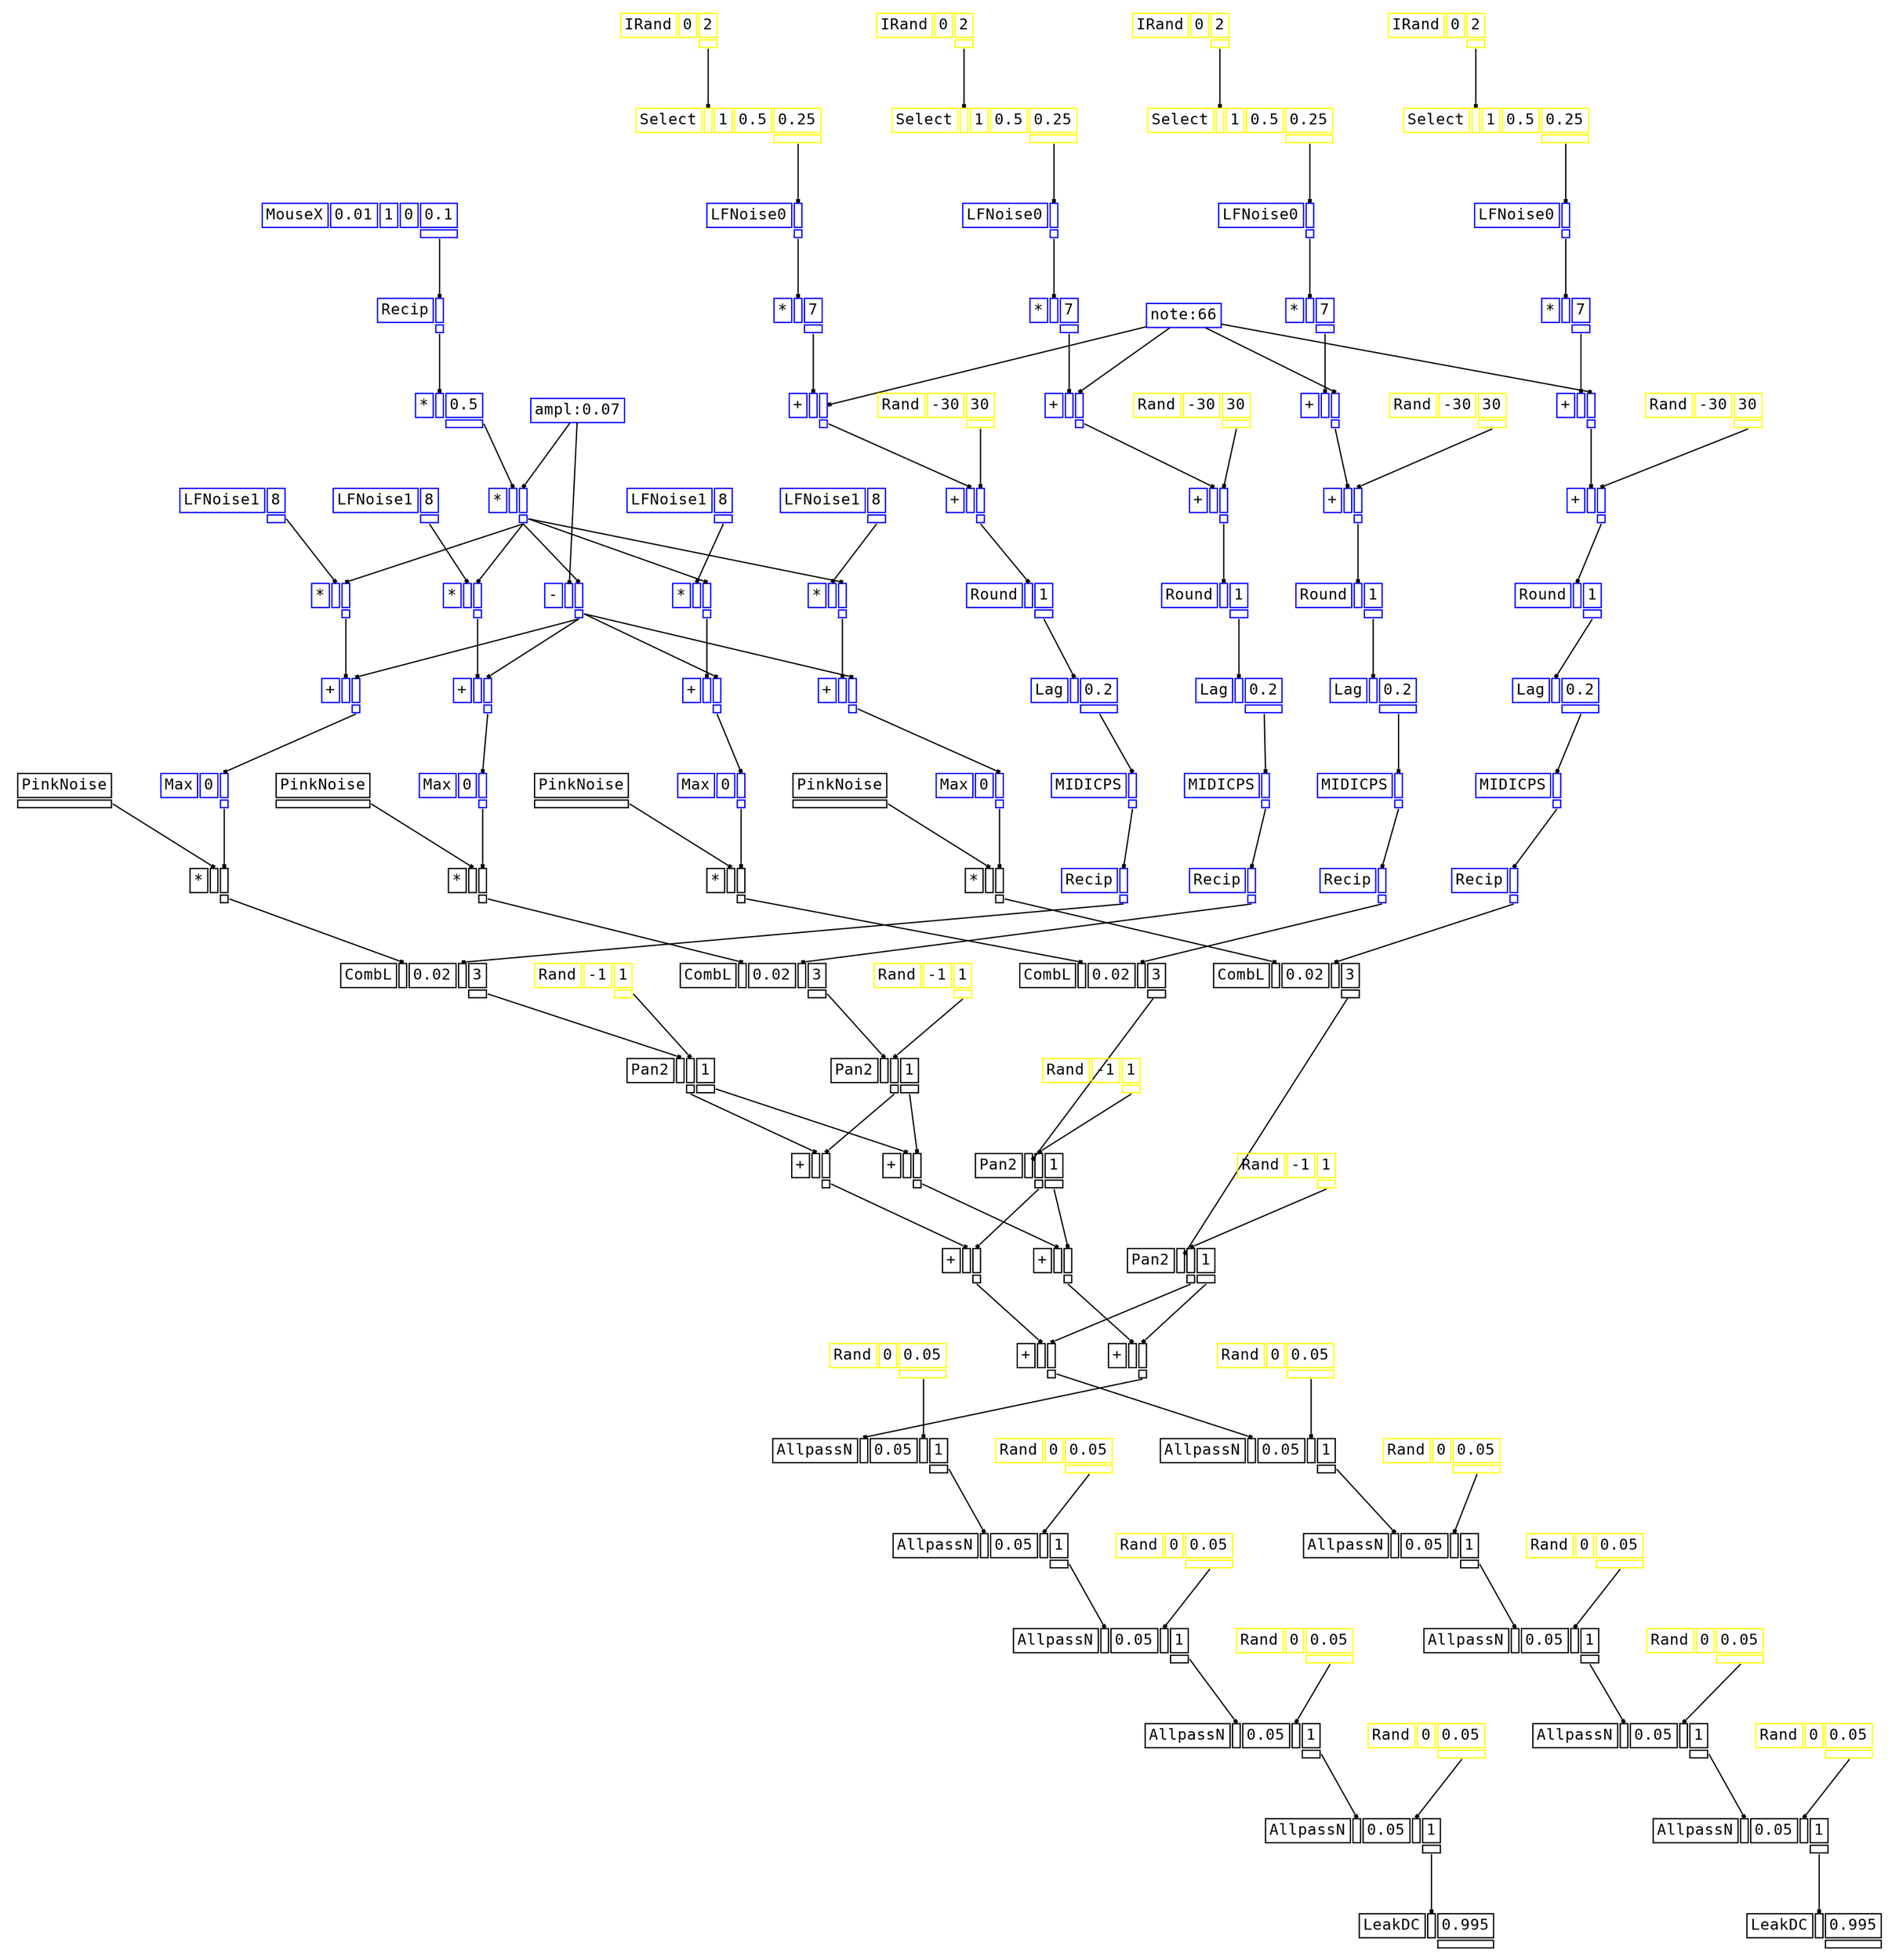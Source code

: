 digraph Anonymous {
graph [splines=false];
node [fontsize=12,fontname="Courier"];
edge [arrowhead=box,arrowsize=0.25];
k_26[shape="plaintext",color="blue",label=<<TABLE BORDER="0" CELLBORDER="1"><TR><TD PORT="o_0">note:66</TD></TR></TABLE>>];
k_11[shape="plaintext",color="blue",label=<<TABLE BORDER="0" CELLBORDER="1"><TR><TD PORT="o_0">ampl:0.07</TD></TR></TABLE>>];
u_0[shape="plaintext",color="black",label=<<TABLE BORDER="0" CELLBORDER="1"><TR><TD>PinkNoise</TD></TR><TR><TD PORT="o_0" ID="u_0:o_0"></TD></TR></TABLE>>];
u_3[shape="plaintext",color="blue",label=<<TABLE BORDER="0" CELLBORDER="1"><TR><TD>LFNoise1</TD><TD ID="u_3:K_0">8</TD></TR><TR><TD BORDER="0"></TD><TD PORT="o_0" ID="u_3:o_0"></TD></TR></TABLE>>];
u_7[shape="plaintext",color="blue",label=<<TABLE BORDER="0" CELLBORDER="1"><TR><TD>MouseX</TD><TD ID="u_7:K_0">0.01</TD><TD ID="u_7:K_1">1</TD><TD ID="u_7:K_2">0</TD><TD ID="u_7:K_3">0.1</TD></TR><TR><TD BORDER="0"></TD><TD BORDER="0"></TD><TD BORDER="0"></TD><TD BORDER="0"></TD><TD PORT="o_0" ID="u_7:o_0"></TD></TR></TABLE>>];
u_8[shape="plaintext",color="blue",label=<<TABLE BORDER="0" CELLBORDER="1"><TR><TD>Recip</TD><TD PORT="i_0" ID="u_8:i_0"></TD></TR><TR><TD BORDER="0"></TD><TD PORT="o_0" ID="u_8:o_0"></TD></TR></TABLE>>];
u_10[shape="plaintext",color="blue",label=<<TABLE BORDER="0" CELLBORDER="1"><TR><TD>*</TD><TD PORT="i_0" ID="u_10:i_0"></TD><TD ID="u_10:K_1">0.5</TD></TR><TR><TD BORDER="0"></TD><TD BORDER="0"></TD><TD PORT="o_0" ID="u_10:o_0"></TD></TR></TABLE>>];
u_12[shape="plaintext",color="blue",label=<<TABLE BORDER="0" CELLBORDER="1"><TR><TD>*</TD><TD PORT="i_0" ID="u_12:i_0"></TD><TD PORT="i_1" ID="u_12:i_1"></TD></TR><TR><TD BORDER="0"></TD><TD BORDER="0"></TD><TD PORT="o_0" ID="u_12:o_0"></TD></TR></TABLE>>];
u_13[shape="plaintext",color="blue",label=<<TABLE BORDER="0" CELLBORDER="1"><TR><TD>*</TD><TD PORT="i_0" ID="u_13:i_0"></TD><TD PORT="i_1" ID="u_13:i_1"></TD></TR><TR><TD BORDER="0"></TD><TD BORDER="0"></TD><TD PORT="o_0" ID="u_13:o_0"></TD></TR></TABLE>>];
u_14[shape="plaintext",color="blue",label=<<TABLE BORDER="0" CELLBORDER="1"><TR><TD>-</TD><TD PORT="i_0" ID="u_14:i_0"></TD><TD PORT="i_1" ID="u_14:i_1"></TD></TR><TR><TD BORDER="0"></TD><TD BORDER="0"></TD><TD PORT="o_0" ID="u_14:o_0"></TD></TR></TABLE>>];
u_15[shape="plaintext",color="blue",label=<<TABLE BORDER="0" CELLBORDER="1"><TR><TD>+</TD><TD PORT="i_0" ID="u_15:i_0"></TD><TD PORT="i_1" ID="u_15:i_1"></TD></TR><TR><TD BORDER="0"></TD><TD BORDER="0"></TD><TD PORT="o_0" ID="u_15:o_0"></TD></TR></TABLE>>];
u_16[shape="plaintext",color="blue",label=<<TABLE BORDER="0" CELLBORDER="1"><TR><TD>Max</TD><TD ID="u_16:K_0">0</TD><TD PORT="i_1" ID="u_16:i_1"></TD></TR><TR><TD BORDER="0"></TD><TD BORDER="0"></TD><TD PORT="o_0" ID="u_16:o_0"></TD></TR></TABLE>>];
u_17[shape="plaintext",color="black",label=<<TABLE BORDER="0" CELLBORDER="1"><TR><TD>*</TD><TD PORT="i_0" ID="u_17:i_0"></TD><TD PORT="i_1" ID="u_17:i_1"></TD></TR><TR><TD BORDER="0"></TD><TD BORDER="0"></TD><TD PORT="o_0" ID="u_17:o_0"></TD></TR></TABLE>>];
u_20[shape="plaintext",color="yellow",label=<<TABLE BORDER="0" CELLBORDER="1"><TR><TD>IRand</TD><TD ID="u_20:K_0">0</TD><TD ID="u_20:K_1">2</TD></TR><TR><TD BORDER="0"></TD><TD BORDER="0"></TD><TD PORT="o_0" ID="u_20:o_0"></TD></TR></TABLE>>];
u_22[shape="plaintext",color="yellow",label=<<TABLE BORDER="0" CELLBORDER="1"><TR><TD>Select</TD><TD PORT="i_0" ID="u_22:i_0"></TD><TD ID="u_22:K_1">1</TD><TD ID="u_22:K_2">0.5</TD><TD ID="u_22:K_3">0.25</TD></TR><TR><TD BORDER="0"></TD><TD BORDER="0"></TD><TD BORDER="0"></TD><TD BORDER="0"></TD><TD PORT="o_0" ID="u_22:o_0"></TD></TR></TABLE>>];
u_23[shape="plaintext",color="blue",label=<<TABLE BORDER="0" CELLBORDER="1"><TR><TD>LFNoise0</TD><TD PORT="i_0" ID="u_23:i_0"></TD></TR><TR><TD BORDER="0"></TD><TD PORT="o_0" ID="u_23:o_0"></TD></TR></TABLE>>];
u_25[shape="plaintext",color="blue",label=<<TABLE BORDER="0" CELLBORDER="1"><TR><TD>*</TD><TD PORT="i_0" ID="u_25:i_0"></TD><TD ID="u_25:K_1">7</TD></TR><TR><TD BORDER="0"></TD><TD BORDER="0"></TD><TD PORT="o_0" ID="u_25:o_0"></TD></TR></TABLE>>];
u_27[shape="plaintext",color="blue",label=<<TABLE BORDER="0" CELLBORDER="1"><TR><TD>+</TD><TD PORT="i_0" ID="u_27:i_0"></TD><TD PORT="i_1" ID="u_27:i_1"></TD></TR><TR><TD BORDER="0"></TD><TD BORDER="0"></TD><TD PORT="o_0" ID="u_27:o_0"></TD></TR></TABLE>>];
u_30[shape="plaintext",color="yellow",label=<<TABLE BORDER="0" CELLBORDER="1"><TR><TD>Rand</TD><TD ID="u_30:K_0">-30</TD><TD ID="u_30:K_1">30</TD></TR><TR><TD BORDER="0"></TD><TD BORDER="0"></TD><TD PORT="o_0" ID="u_30:o_0"></TD></TR></TABLE>>];
u_31[shape="plaintext",color="blue",label=<<TABLE BORDER="0" CELLBORDER="1"><TR><TD>+</TD><TD PORT="i_0" ID="u_31:i_0"></TD><TD PORT="i_1" ID="u_31:i_1"></TD></TR><TR><TD BORDER="0"></TD><TD BORDER="0"></TD><TD PORT="o_0" ID="u_31:o_0"></TD></TR></TABLE>>];
u_32[shape="plaintext",color="blue",label=<<TABLE BORDER="0" CELLBORDER="1"><TR><TD>Round</TD><TD PORT="i_0" ID="u_32:i_0"></TD><TD ID="u_32:K_1">1</TD></TR><TR><TD BORDER="0"></TD><TD BORDER="0"></TD><TD PORT="o_0" ID="u_32:o_0"></TD></TR></TABLE>>];
u_34[shape="plaintext",color="blue",label=<<TABLE BORDER="0" CELLBORDER="1"><TR><TD>Lag</TD><TD PORT="i_0" ID="u_34:i_0"></TD><TD ID="u_34:K_1">0.2</TD></TR><TR><TD BORDER="0"></TD><TD BORDER="0"></TD><TD PORT="o_0" ID="u_34:o_0"></TD></TR></TABLE>>];
u_35[shape="plaintext",color="blue",label=<<TABLE BORDER="0" CELLBORDER="1"><TR><TD>MIDICPS</TD><TD PORT="i_0" ID="u_35:i_0"></TD></TR><TR><TD BORDER="0"></TD><TD PORT="o_0" ID="u_35:o_0"></TD></TR></TABLE>>];
u_36[shape="plaintext",color="blue",label=<<TABLE BORDER="0" CELLBORDER="1"><TR><TD>Recip</TD><TD PORT="i_0" ID="u_36:i_0"></TD></TR><TR><TD BORDER="0"></TD><TD PORT="o_0" ID="u_36:o_0"></TD></TR></TABLE>>];
u_38[shape="plaintext",color="black",label=<<TABLE BORDER="0" CELLBORDER="1"><TR><TD>CombL</TD><TD PORT="i_0" ID="u_38:i_0"></TD><TD ID="u_38:K_1">0.02</TD><TD PORT="i_2" ID="u_38:i_2"></TD><TD ID="u_38:K_3">3</TD></TR><TR><TD BORDER="0"></TD><TD BORDER="0"></TD><TD BORDER="0"></TD><TD BORDER="0"></TD><TD PORT="o_0" ID="u_38:o_0"></TD></TR></TABLE>>];
u_40[shape="plaintext",color="yellow",label=<<TABLE BORDER="0" CELLBORDER="1"><TR><TD>Rand</TD><TD ID="u_40:K_0">-1</TD><TD ID="u_40:K_1">1</TD></TR><TR><TD BORDER="0"></TD><TD BORDER="0"></TD><TD PORT="o_0" ID="u_40:o_0"></TD></TR></TABLE>>];
u_41[shape="plaintext",color="black",label=<<TABLE BORDER="0" CELLBORDER="1"><TR><TD>Pan2</TD><TD PORT="i_0" ID="u_41:i_0"></TD><TD PORT="i_1" ID="u_41:i_1"></TD><TD ID="u_41:K_2">1</TD></TR><TR><TD BORDER="0"></TD><TD BORDER="0"></TD><TD PORT="o_0" ID="u_41:o_0"></TD><TD PORT="o_1" ID="u_41:o_1"></TD></TR></TABLE>>];
u_43[shape="plaintext",color="black",label=<<TABLE BORDER="0" CELLBORDER="1"><TR><TD>PinkNoise</TD></TR><TR><TD PORT="o_0" ID="u_43:o_0"></TD></TR></TABLE>>];
u_44[shape="plaintext",color="blue",label=<<TABLE BORDER="0" CELLBORDER="1"><TR><TD>LFNoise1</TD><TD ID="u_44:K_0">8</TD></TR><TR><TD BORDER="0"></TD><TD PORT="o_0" ID="u_44:o_0"></TD></TR></TABLE>>];
u_45[shape="plaintext",color="blue",label=<<TABLE BORDER="0" CELLBORDER="1"><TR><TD>*</TD><TD PORT="i_0" ID="u_45:i_0"></TD><TD PORT="i_1" ID="u_45:i_1"></TD></TR><TR><TD BORDER="0"></TD><TD BORDER="0"></TD><TD PORT="o_0" ID="u_45:o_0"></TD></TR></TABLE>>];
u_46[shape="plaintext",color="blue",label=<<TABLE BORDER="0" CELLBORDER="1"><TR><TD>+</TD><TD PORT="i_0" ID="u_46:i_0"></TD><TD PORT="i_1" ID="u_46:i_1"></TD></TR><TR><TD BORDER="0"></TD><TD BORDER="0"></TD><TD PORT="o_0" ID="u_46:o_0"></TD></TR></TABLE>>];
u_47[shape="plaintext",color="blue",label=<<TABLE BORDER="0" CELLBORDER="1"><TR><TD>Max</TD><TD ID="u_47:K_0">0</TD><TD PORT="i_1" ID="u_47:i_1"></TD></TR><TR><TD BORDER="0"></TD><TD BORDER="0"></TD><TD PORT="o_0" ID="u_47:o_0"></TD></TR></TABLE>>];
u_48[shape="plaintext",color="black",label=<<TABLE BORDER="0" CELLBORDER="1"><TR><TD>*</TD><TD PORT="i_0" ID="u_48:i_0"></TD><TD PORT="i_1" ID="u_48:i_1"></TD></TR><TR><TD BORDER="0"></TD><TD BORDER="0"></TD><TD PORT="o_0" ID="u_48:o_0"></TD></TR></TABLE>>];
u_49[shape="plaintext",color="yellow",label=<<TABLE BORDER="0" CELLBORDER="1"><TR><TD>IRand</TD><TD ID="u_49:K_0">0</TD><TD ID="u_49:K_1">2</TD></TR><TR><TD BORDER="0"></TD><TD BORDER="0"></TD><TD PORT="o_0" ID="u_49:o_0"></TD></TR></TABLE>>];
u_50[shape="plaintext",color="yellow",label=<<TABLE BORDER="0" CELLBORDER="1"><TR><TD>Select</TD><TD PORT="i_0" ID="u_50:i_0"></TD><TD ID="u_50:K_1">1</TD><TD ID="u_50:K_2">0.5</TD><TD ID="u_50:K_3">0.25</TD></TR><TR><TD BORDER="0"></TD><TD BORDER="0"></TD><TD BORDER="0"></TD><TD BORDER="0"></TD><TD PORT="o_0" ID="u_50:o_0"></TD></TR></TABLE>>];
u_51[shape="plaintext",color="blue",label=<<TABLE BORDER="0" CELLBORDER="1"><TR><TD>LFNoise0</TD><TD PORT="i_0" ID="u_51:i_0"></TD></TR><TR><TD BORDER="0"></TD><TD PORT="o_0" ID="u_51:o_0"></TD></TR></TABLE>>];
u_52[shape="plaintext",color="blue",label=<<TABLE BORDER="0" CELLBORDER="1"><TR><TD>*</TD><TD PORT="i_0" ID="u_52:i_0"></TD><TD ID="u_52:K_1">7</TD></TR><TR><TD BORDER="0"></TD><TD BORDER="0"></TD><TD PORT="o_0" ID="u_52:o_0"></TD></TR></TABLE>>];
u_53[shape="plaintext",color="blue",label=<<TABLE BORDER="0" CELLBORDER="1"><TR><TD>+</TD><TD PORT="i_0" ID="u_53:i_0"></TD><TD PORT="i_1" ID="u_53:i_1"></TD></TR><TR><TD BORDER="0"></TD><TD BORDER="0"></TD><TD PORT="o_0" ID="u_53:o_0"></TD></TR></TABLE>>];
u_54[shape="plaintext",color="yellow",label=<<TABLE BORDER="0" CELLBORDER="1"><TR><TD>Rand</TD><TD ID="u_54:K_0">-30</TD><TD ID="u_54:K_1">30</TD></TR><TR><TD BORDER="0"></TD><TD BORDER="0"></TD><TD PORT="o_0" ID="u_54:o_0"></TD></TR></TABLE>>];
u_55[shape="plaintext",color="blue",label=<<TABLE BORDER="0" CELLBORDER="1"><TR><TD>+</TD><TD PORT="i_0" ID="u_55:i_0"></TD><TD PORT="i_1" ID="u_55:i_1"></TD></TR><TR><TD BORDER="0"></TD><TD BORDER="0"></TD><TD PORT="o_0" ID="u_55:o_0"></TD></TR></TABLE>>];
u_56[shape="plaintext",color="blue",label=<<TABLE BORDER="0" CELLBORDER="1"><TR><TD>Round</TD><TD PORT="i_0" ID="u_56:i_0"></TD><TD ID="u_56:K_1">1</TD></TR><TR><TD BORDER="0"></TD><TD BORDER="0"></TD><TD PORT="o_0" ID="u_56:o_0"></TD></TR></TABLE>>];
u_57[shape="plaintext",color="blue",label=<<TABLE BORDER="0" CELLBORDER="1"><TR><TD>Lag</TD><TD PORT="i_0" ID="u_57:i_0"></TD><TD ID="u_57:K_1">0.2</TD></TR><TR><TD BORDER="0"></TD><TD BORDER="0"></TD><TD PORT="o_0" ID="u_57:o_0"></TD></TR></TABLE>>];
u_58[shape="plaintext",color="blue",label=<<TABLE BORDER="0" CELLBORDER="1"><TR><TD>MIDICPS</TD><TD PORT="i_0" ID="u_58:i_0"></TD></TR><TR><TD BORDER="0"></TD><TD PORT="o_0" ID="u_58:o_0"></TD></TR></TABLE>>];
u_59[shape="plaintext",color="blue",label=<<TABLE BORDER="0" CELLBORDER="1"><TR><TD>Recip</TD><TD PORT="i_0" ID="u_59:i_0"></TD></TR><TR><TD BORDER="0"></TD><TD PORT="o_0" ID="u_59:o_0"></TD></TR></TABLE>>];
u_60[shape="plaintext",color="black",label=<<TABLE BORDER="0" CELLBORDER="1"><TR><TD>CombL</TD><TD PORT="i_0" ID="u_60:i_0"></TD><TD ID="u_60:K_1">0.02</TD><TD PORT="i_2" ID="u_60:i_2"></TD><TD ID="u_60:K_3">3</TD></TR><TR><TD BORDER="0"></TD><TD BORDER="0"></TD><TD BORDER="0"></TD><TD BORDER="0"></TD><TD PORT="o_0" ID="u_60:o_0"></TD></TR></TABLE>>];
u_61[shape="plaintext",color="yellow",label=<<TABLE BORDER="0" CELLBORDER="1"><TR><TD>Rand</TD><TD ID="u_61:K_0">-1</TD><TD ID="u_61:K_1">1</TD></TR><TR><TD BORDER="0"></TD><TD BORDER="0"></TD><TD PORT="o_0" ID="u_61:o_0"></TD></TR></TABLE>>];
u_62[shape="plaintext",color="black",label=<<TABLE BORDER="0" CELLBORDER="1"><TR><TD>Pan2</TD><TD PORT="i_0" ID="u_62:i_0"></TD><TD PORT="i_1" ID="u_62:i_1"></TD><TD ID="u_62:K_2">1</TD></TR><TR><TD BORDER="0"></TD><TD BORDER="0"></TD><TD PORT="o_0" ID="u_62:o_0"></TD><TD PORT="o_1" ID="u_62:o_1"></TD></TR></TABLE>>];
u_64[shape="plaintext",color="black",label=<<TABLE BORDER="0" CELLBORDER="1"><TR><TD>+</TD><TD PORT="i_0" ID="u_64:i_0"></TD><TD PORT="i_1" ID="u_64:i_1"></TD></TR><TR><TD BORDER="0"></TD><TD BORDER="0"></TD><TD PORT="o_0" ID="u_64:o_0"></TD></TR></TABLE>>];
u_65[shape="plaintext",color="black",label=<<TABLE BORDER="0" CELLBORDER="1"><TR><TD>PinkNoise</TD></TR><TR><TD PORT="o_0" ID="u_65:o_0"></TD></TR></TABLE>>];
u_66[shape="plaintext",color="blue",label=<<TABLE BORDER="0" CELLBORDER="1"><TR><TD>LFNoise1</TD><TD ID="u_66:K_0">8</TD></TR><TR><TD BORDER="0"></TD><TD PORT="o_0" ID="u_66:o_0"></TD></TR></TABLE>>];
u_67[shape="plaintext",color="blue",label=<<TABLE BORDER="0" CELLBORDER="1"><TR><TD>*</TD><TD PORT="i_0" ID="u_67:i_0"></TD><TD PORT="i_1" ID="u_67:i_1"></TD></TR><TR><TD BORDER="0"></TD><TD BORDER="0"></TD><TD PORT="o_0" ID="u_67:o_0"></TD></TR></TABLE>>];
u_68[shape="plaintext",color="blue",label=<<TABLE BORDER="0" CELLBORDER="1"><TR><TD>+</TD><TD PORT="i_0" ID="u_68:i_0"></TD><TD PORT="i_1" ID="u_68:i_1"></TD></TR><TR><TD BORDER="0"></TD><TD BORDER="0"></TD><TD PORT="o_0" ID="u_68:o_0"></TD></TR></TABLE>>];
u_69[shape="plaintext",color="blue",label=<<TABLE BORDER="0" CELLBORDER="1"><TR><TD>Max</TD><TD ID="u_69:K_0">0</TD><TD PORT="i_1" ID="u_69:i_1"></TD></TR><TR><TD BORDER="0"></TD><TD BORDER="0"></TD><TD PORT="o_0" ID="u_69:o_0"></TD></TR></TABLE>>];
u_70[shape="plaintext",color="black",label=<<TABLE BORDER="0" CELLBORDER="1"><TR><TD>*</TD><TD PORT="i_0" ID="u_70:i_0"></TD><TD PORT="i_1" ID="u_70:i_1"></TD></TR><TR><TD BORDER="0"></TD><TD BORDER="0"></TD><TD PORT="o_0" ID="u_70:o_0"></TD></TR></TABLE>>];
u_71[shape="plaintext",color="yellow",label=<<TABLE BORDER="0" CELLBORDER="1"><TR><TD>IRand</TD><TD ID="u_71:K_0">0</TD><TD ID="u_71:K_1">2</TD></TR><TR><TD BORDER="0"></TD><TD BORDER="0"></TD><TD PORT="o_0" ID="u_71:o_0"></TD></TR></TABLE>>];
u_72[shape="plaintext",color="yellow",label=<<TABLE BORDER="0" CELLBORDER="1"><TR><TD>Select</TD><TD PORT="i_0" ID="u_72:i_0"></TD><TD ID="u_72:K_1">1</TD><TD ID="u_72:K_2">0.5</TD><TD ID="u_72:K_3">0.25</TD></TR><TR><TD BORDER="0"></TD><TD BORDER="0"></TD><TD BORDER="0"></TD><TD BORDER="0"></TD><TD PORT="o_0" ID="u_72:o_0"></TD></TR></TABLE>>];
u_73[shape="plaintext",color="blue",label=<<TABLE BORDER="0" CELLBORDER="1"><TR><TD>LFNoise0</TD><TD PORT="i_0" ID="u_73:i_0"></TD></TR><TR><TD BORDER="0"></TD><TD PORT="o_0" ID="u_73:o_0"></TD></TR></TABLE>>];
u_74[shape="plaintext",color="blue",label=<<TABLE BORDER="0" CELLBORDER="1"><TR><TD>*</TD><TD PORT="i_0" ID="u_74:i_0"></TD><TD ID="u_74:K_1">7</TD></TR><TR><TD BORDER="0"></TD><TD BORDER="0"></TD><TD PORT="o_0" ID="u_74:o_0"></TD></TR></TABLE>>];
u_75[shape="plaintext",color="blue",label=<<TABLE BORDER="0" CELLBORDER="1"><TR><TD>+</TD><TD PORT="i_0" ID="u_75:i_0"></TD><TD PORT="i_1" ID="u_75:i_1"></TD></TR><TR><TD BORDER="0"></TD><TD BORDER="0"></TD><TD PORT="o_0" ID="u_75:o_0"></TD></TR></TABLE>>];
u_76[shape="plaintext",color="yellow",label=<<TABLE BORDER="0" CELLBORDER="1"><TR><TD>Rand</TD><TD ID="u_76:K_0">-30</TD><TD ID="u_76:K_1">30</TD></TR><TR><TD BORDER="0"></TD><TD BORDER="0"></TD><TD PORT="o_0" ID="u_76:o_0"></TD></TR></TABLE>>];
u_77[shape="plaintext",color="blue",label=<<TABLE BORDER="0" CELLBORDER="1"><TR><TD>+</TD><TD PORT="i_0" ID="u_77:i_0"></TD><TD PORT="i_1" ID="u_77:i_1"></TD></TR><TR><TD BORDER="0"></TD><TD BORDER="0"></TD><TD PORT="o_0" ID="u_77:o_0"></TD></TR></TABLE>>];
u_78[shape="plaintext",color="blue",label=<<TABLE BORDER="0" CELLBORDER="1"><TR><TD>Round</TD><TD PORT="i_0" ID="u_78:i_0"></TD><TD ID="u_78:K_1">1</TD></TR><TR><TD BORDER="0"></TD><TD BORDER="0"></TD><TD PORT="o_0" ID="u_78:o_0"></TD></TR></TABLE>>];
u_79[shape="plaintext",color="blue",label=<<TABLE BORDER="0" CELLBORDER="1"><TR><TD>Lag</TD><TD PORT="i_0" ID="u_79:i_0"></TD><TD ID="u_79:K_1">0.2</TD></TR><TR><TD BORDER="0"></TD><TD BORDER="0"></TD><TD PORT="o_0" ID="u_79:o_0"></TD></TR></TABLE>>];
u_80[shape="plaintext",color="blue",label=<<TABLE BORDER="0" CELLBORDER="1"><TR><TD>MIDICPS</TD><TD PORT="i_0" ID="u_80:i_0"></TD></TR><TR><TD BORDER="0"></TD><TD PORT="o_0" ID="u_80:o_0"></TD></TR></TABLE>>];
u_81[shape="plaintext",color="blue",label=<<TABLE BORDER="0" CELLBORDER="1"><TR><TD>Recip</TD><TD PORT="i_0" ID="u_81:i_0"></TD></TR><TR><TD BORDER="0"></TD><TD PORT="o_0" ID="u_81:o_0"></TD></TR></TABLE>>];
u_82[shape="plaintext",color="black",label=<<TABLE BORDER="0" CELLBORDER="1"><TR><TD>CombL</TD><TD PORT="i_0" ID="u_82:i_0"></TD><TD ID="u_82:K_1">0.02</TD><TD PORT="i_2" ID="u_82:i_2"></TD><TD ID="u_82:K_3">3</TD></TR><TR><TD BORDER="0"></TD><TD BORDER="0"></TD><TD BORDER="0"></TD><TD BORDER="0"></TD><TD PORT="o_0" ID="u_82:o_0"></TD></TR></TABLE>>];
u_83[shape="plaintext",color="yellow",label=<<TABLE BORDER="0" CELLBORDER="1"><TR><TD>Rand</TD><TD ID="u_83:K_0">-1</TD><TD ID="u_83:K_1">1</TD></TR><TR><TD BORDER="0"></TD><TD BORDER="0"></TD><TD PORT="o_0" ID="u_83:o_0"></TD></TR></TABLE>>];
u_84[shape="plaintext",color="black",label=<<TABLE BORDER="0" CELLBORDER="1"><TR><TD>Pan2</TD><TD PORT="i_0" ID="u_84:i_0"></TD><TD PORT="i_1" ID="u_84:i_1"></TD><TD ID="u_84:K_2">1</TD></TR><TR><TD BORDER="0"></TD><TD BORDER="0"></TD><TD PORT="o_0" ID="u_84:o_0"></TD><TD PORT="o_1" ID="u_84:o_1"></TD></TR></TABLE>>];
u_86[shape="plaintext",color="black",label=<<TABLE BORDER="0" CELLBORDER="1"><TR><TD>+</TD><TD PORT="i_0" ID="u_86:i_0"></TD><TD PORT="i_1" ID="u_86:i_1"></TD></TR><TR><TD BORDER="0"></TD><TD BORDER="0"></TD><TD PORT="o_0" ID="u_86:o_0"></TD></TR></TABLE>>];
u_87[shape="plaintext",color="black",label=<<TABLE BORDER="0" CELLBORDER="1"><TR><TD>PinkNoise</TD></TR><TR><TD PORT="o_0" ID="u_87:o_0"></TD></TR></TABLE>>];
u_88[shape="plaintext",color="blue",label=<<TABLE BORDER="0" CELLBORDER="1"><TR><TD>LFNoise1</TD><TD ID="u_88:K_0">8</TD></TR><TR><TD BORDER="0"></TD><TD PORT="o_0" ID="u_88:o_0"></TD></TR></TABLE>>];
u_89[shape="plaintext",color="blue",label=<<TABLE BORDER="0" CELLBORDER="1"><TR><TD>*</TD><TD PORT="i_0" ID="u_89:i_0"></TD><TD PORT="i_1" ID="u_89:i_1"></TD></TR><TR><TD BORDER="0"></TD><TD BORDER="0"></TD><TD PORT="o_0" ID="u_89:o_0"></TD></TR></TABLE>>];
u_90[shape="plaintext",color="blue",label=<<TABLE BORDER="0" CELLBORDER="1"><TR><TD>+</TD><TD PORT="i_0" ID="u_90:i_0"></TD><TD PORT="i_1" ID="u_90:i_1"></TD></TR><TR><TD BORDER="0"></TD><TD BORDER="0"></TD><TD PORT="o_0" ID="u_90:o_0"></TD></TR></TABLE>>];
u_91[shape="plaintext",color="blue",label=<<TABLE BORDER="0" CELLBORDER="1"><TR><TD>Max</TD><TD ID="u_91:K_0">0</TD><TD PORT="i_1" ID="u_91:i_1"></TD></TR><TR><TD BORDER="0"></TD><TD BORDER="0"></TD><TD PORT="o_0" ID="u_91:o_0"></TD></TR></TABLE>>];
u_92[shape="plaintext",color="black",label=<<TABLE BORDER="0" CELLBORDER="1"><TR><TD>*</TD><TD PORT="i_0" ID="u_92:i_0"></TD><TD PORT="i_1" ID="u_92:i_1"></TD></TR><TR><TD BORDER="0"></TD><TD BORDER="0"></TD><TD PORT="o_0" ID="u_92:o_0"></TD></TR></TABLE>>];
u_93[shape="plaintext",color="yellow",label=<<TABLE BORDER="0" CELLBORDER="1"><TR><TD>IRand</TD><TD ID="u_93:K_0">0</TD><TD ID="u_93:K_1">2</TD></TR><TR><TD BORDER="0"></TD><TD BORDER="0"></TD><TD PORT="o_0" ID="u_93:o_0"></TD></TR></TABLE>>];
u_94[shape="plaintext",color="yellow",label=<<TABLE BORDER="0" CELLBORDER="1"><TR><TD>Select</TD><TD PORT="i_0" ID="u_94:i_0"></TD><TD ID="u_94:K_1">1</TD><TD ID="u_94:K_2">0.5</TD><TD ID="u_94:K_3">0.25</TD></TR><TR><TD BORDER="0"></TD><TD BORDER="0"></TD><TD BORDER="0"></TD><TD BORDER="0"></TD><TD PORT="o_0" ID="u_94:o_0"></TD></TR></TABLE>>];
u_95[shape="plaintext",color="blue",label=<<TABLE BORDER="0" CELLBORDER="1"><TR><TD>LFNoise0</TD><TD PORT="i_0" ID="u_95:i_0"></TD></TR><TR><TD BORDER="0"></TD><TD PORT="o_0" ID="u_95:o_0"></TD></TR></TABLE>>];
u_96[shape="plaintext",color="blue",label=<<TABLE BORDER="0" CELLBORDER="1"><TR><TD>*</TD><TD PORT="i_0" ID="u_96:i_0"></TD><TD ID="u_96:K_1">7</TD></TR><TR><TD BORDER="0"></TD><TD BORDER="0"></TD><TD PORT="o_0" ID="u_96:o_0"></TD></TR></TABLE>>];
u_97[shape="plaintext",color="blue",label=<<TABLE BORDER="0" CELLBORDER="1"><TR><TD>+</TD><TD PORT="i_0" ID="u_97:i_0"></TD><TD PORT="i_1" ID="u_97:i_1"></TD></TR><TR><TD BORDER="0"></TD><TD BORDER="0"></TD><TD PORT="o_0" ID="u_97:o_0"></TD></TR></TABLE>>];
u_98[shape="plaintext",color="yellow",label=<<TABLE BORDER="0" CELLBORDER="1"><TR><TD>Rand</TD><TD ID="u_98:K_0">-30</TD><TD ID="u_98:K_1">30</TD></TR><TR><TD BORDER="0"></TD><TD BORDER="0"></TD><TD PORT="o_0" ID="u_98:o_0"></TD></TR></TABLE>>];
u_99[shape="plaintext",color="blue",label=<<TABLE BORDER="0" CELLBORDER="1"><TR><TD>+</TD><TD PORT="i_0" ID="u_99:i_0"></TD><TD PORT="i_1" ID="u_99:i_1"></TD></TR><TR><TD BORDER="0"></TD><TD BORDER="0"></TD><TD PORT="o_0" ID="u_99:o_0"></TD></TR></TABLE>>];
u_100[shape="plaintext",color="blue",label=<<TABLE BORDER="0" CELLBORDER="1"><TR><TD>Round</TD><TD PORT="i_0" ID="u_100:i_0"></TD><TD ID="u_100:K_1">1</TD></TR><TR><TD BORDER="0"></TD><TD BORDER="0"></TD><TD PORT="o_0" ID="u_100:o_0"></TD></TR></TABLE>>];
u_101[shape="plaintext",color="blue",label=<<TABLE BORDER="0" CELLBORDER="1"><TR><TD>Lag</TD><TD PORT="i_0" ID="u_101:i_0"></TD><TD ID="u_101:K_1">0.2</TD></TR><TR><TD BORDER="0"></TD><TD BORDER="0"></TD><TD PORT="o_0" ID="u_101:o_0"></TD></TR></TABLE>>];
u_102[shape="plaintext",color="blue",label=<<TABLE BORDER="0" CELLBORDER="1"><TR><TD>MIDICPS</TD><TD PORT="i_0" ID="u_102:i_0"></TD></TR><TR><TD BORDER="0"></TD><TD PORT="o_0" ID="u_102:o_0"></TD></TR></TABLE>>];
u_103[shape="plaintext",color="blue",label=<<TABLE BORDER="0" CELLBORDER="1"><TR><TD>Recip</TD><TD PORT="i_0" ID="u_103:i_0"></TD></TR><TR><TD BORDER="0"></TD><TD PORT="o_0" ID="u_103:o_0"></TD></TR></TABLE>>];
u_104[shape="plaintext",color="black",label=<<TABLE BORDER="0" CELLBORDER="1"><TR><TD>CombL</TD><TD PORT="i_0" ID="u_104:i_0"></TD><TD ID="u_104:K_1">0.02</TD><TD PORT="i_2" ID="u_104:i_2"></TD><TD ID="u_104:K_3">3</TD></TR><TR><TD BORDER="0"></TD><TD BORDER="0"></TD><TD BORDER="0"></TD><TD BORDER="0"></TD><TD PORT="o_0" ID="u_104:o_0"></TD></TR></TABLE>>];
u_105[shape="plaintext",color="yellow",label=<<TABLE BORDER="0" CELLBORDER="1"><TR><TD>Rand</TD><TD ID="u_105:K_0">-1</TD><TD ID="u_105:K_1">1</TD></TR><TR><TD BORDER="0"></TD><TD BORDER="0"></TD><TD PORT="o_0" ID="u_105:o_0"></TD></TR></TABLE>>];
u_106[shape="plaintext",color="black",label=<<TABLE BORDER="0" CELLBORDER="1"><TR><TD>Pan2</TD><TD PORT="i_0" ID="u_106:i_0"></TD><TD PORT="i_1" ID="u_106:i_1"></TD><TD ID="u_106:K_2">1</TD></TR><TR><TD BORDER="0"></TD><TD BORDER="0"></TD><TD PORT="o_0" ID="u_106:o_0"></TD><TD PORT="o_1" ID="u_106:o_1"></TD></TR></TABLE>>];
u_108[shape="plaintext",color="black",label=<<TABLE BORDER="0" CELLBORDER="1"><TR><TD>+</TD><TD PORT="i_0" ID="u_108:i_0"></TD><TD PORT="i_1" ID="u_108:i_1"></TD></TR><TR><TD BORDER="0"></TD><TD BORDER="0"></TD><TD PORT="o_0" ID="u_108:o_0"></TD></TR></TABLE>>];
u_110[shape="plaintext",color="yellow",label=<<TABLE BORDER="0" CELLBORDER="1"><TR><TD>Rand</TD><TD ID="u_110:K_0">0</TD><TD ID="u_110:K_1">0.05</TD></TR><TR><TD BORDER="0"></TD><TD BORDER="0"></TD><TD PORT="o_0" ID="u_110:o_0"></TD></TR></TABLE>>];
u_111[shape="plaintext",color="black",label=<<TABLE BORDER="0" CELLBORDER="1"><TR><TD>AllpassN</TD><TD PORT="i_0" ID="u_111:i_0"></TD><TD ID="u_111:K_1">0.05</TD><TD PORT="i_2" ID="u_111:i_2"></TD><TD ID="u_111:K_3">1</TD></TR><TR><TD BORDER="0"></TD><TD BORDER="0"></TD><TD BORDER="0"></TD><TD BORDER="0"></TD><TD PORT="o_0" ID="u_111:o_0"></TD></TR></TABLE>>];
u_112[shape="plaintext",color="yellow",label=<<TABLE BORDER="0" CELLBORDER="1"><TR><TD>Rand</TD><TD ID="u_112:K_0">0</TD><TD ID="u_112:K_1">0.05</TD></TR><TR><TD BORDER="0"></TD><TD BORDER="0"></TD><TD PORT="o_0" ID="u_112:o_0"></TD></TR></TABLE>>];
u_113[shape="plaintext",color="black",label=<<TABLE BORDER="0" CELLBORDER="1"><TR><TD>AllpassN</TD><TD PORT="i_0" ID="u_113:i_0"></TD><TD ID="u_113:K_1">0.05</TD><TD PORT="i_2" ID="u_113:i_2"></TD><TD ID="u_113:K_3">1</TD></TR><TR><TD BORDER="0"></TD><TD BORDER="0"></TD><TD BORDER="0"></TD><TD BORDER="0"></TD><TD PORT="o_0" ID="u_113:o_0"></TD></TR></TABLE>>];
u_114[shape="plaintext",color="yellow",label=<<TABLE BORDER="0" CELLBORDER="1"><TR><TD>Rand</TD><TD ID="u_114:K_0">0</TD><TD ID="u_114:K_1">0.05</TD></TR><TR><TD BORDER="0"></TD><TD BORDER="0"></TD><TD PORT="o_0" ID="u_114:o_0"></TD></TR></TABLE>>];
u_115[shape="plaintext",color="black",label=<<TABLE BORDER="0" CELLBORDER="1"><TR><TD>AllpassN</TD><TD PORT="i_0" ID="u_115:i_0"></TD><TD ID="u_115:K_1">0.05</TD><TD PORT="i_2" ID="u_115:i_2"></TD><TD ID="u_115:K_3">1</TD></TR><TR><TD BORDER="0"></TD><TD BORDER="0"></TD><TD BORDER="0"></TD><TD BORDER="0"></TD><TD PORT="o_0" ID="u_115:o_0"></TD></TR></TABLE>>];
u_116[shape="plaintext",color="yellow",label=<<TABLE BORDER="0" CELLBORDER="1"><TR><TD>Rand</TD><TD ID="u_116:K_0">0</TD><TD ID="u_116:K_1">0.05</TD></TR><TR><TD BORDER="0"></TD><TD BORDER="0"></TD><TD PORT="o_0" ID="u_116:o_0"></TD></TR></TABLE>>];
u_117[shape="plaintext",color="black",label=<<TABLE BORDER="0" CELLBORDER="1"><TR><TD>AllpassN</TD><TD PORT="i_0" ID="u_117:i_0"></TD><TD ID="u_117:K_1">0.05</TD><TD PORT="i_2" ID="u_117:i_2"></TD><TD ID="u_117:K_3">1</TD></TR><TR><TD BORDER="0"></TD><TD BORDER="0"></TD><TD BORDER="0"></TD><TD BORDER="0"></TD><TD PORT="o_0" ID="u_117:o_0"></TD></TR></TABLE>>];
u_118[shape="plaintext",color="yellow",label=<<TABLE BORDER="0" CELLBORDER="1"><TR><TD>Rand</TD><TD ID="u_118:K_0">0</TD><TD ID="u_118:K_1">0.05</TD></TR><TR><TD BORDER="0"></TD><TD BORDER="0"></TD><TD PORT="o_0" ID="u_118:o_0"></TD></TR></TABLE>>];
u_119[shape="plaintext",color="black",label=<<TABLE BORDER="0" CELLBORDER="1"><TR><TD>AllpassN</TD><TD PORT="i_0" ID="u_119:i_0"></TD><TD ID="u_119:K_1">0.05</TD><TD PORT="i_2" ID="u_119:i_2"></TD><TD ID="u_119:K_3">1</TD></TR><TR><TD BORDER="0"></TD><TD BORDER="0"></TD><TD BORDER="0"></TD><TD BORDER="0"></TD><TD PORT="o_0" ID="u_119:o_0"></TD></TR></TABLE>>];
u_121[shape="plaintext",color="black",label=<<TABLE BORDER="0" CELLBORDER="1"><TR><TD>LeakDC</TD><TD PORT="i_0" ID="u_121:i_0"></TD><TD ID="u_121:K_1">0.995</TD></TR><TR><TD BORDER="0"></TD><TD BORDER="0"></TD><TD PORT="o_0" ID="u_121:o_0"></TD></TR></TABLE>>];
u_124[shape="plaintext",color="black",label=<<TABLE BORDER="0" CELLBORDER="1"><TR><TD>+</TD><TD PORT="i_0" ID="u_124:i_0"></TD><TD PORT="i_1" ID="u_124:i_1"></TD></TR><TR><TD BORDER="0"></TD><TD BORDER="0"></TD><TD PORT="o_0" ID="u_124:o_0"></TD></TR></TABLE>>];
u_126[shape="plaintext",color="black",label=<<TABLE BORDER="0" CELLBORDER="1"><TR><TD>+</TD><TD PORT="i_0" ID="u_126:i_0"></TD><TD PORT="i_1" ID="u_126:i_1"></TD></TR><TR><TD BORDER="0"></TD><TD BORDER="0"></TD><TD PORT="o_0" ID="u_126:o_0"></TD></TR></TABLE>>];
u_128[shape="plaintext",color="black",label=<<TABLE BORDER="0" CELLBORDER="1"><TR><TD>+</TD><TD PORT="i_0" ID="u_128:i_0"></TD><TD PORT="i_1" ID="u_128:i_1"></TD></TR><TR><TD BORDER="0"></TD><TD BORDER="0"></TD><TD PORT="o_0" ID="u_128:o_0"></TD></TR></TABLE>>];
u_129[shape="plaintext",color="yellow",label=<<TABLE BORDER="0" CELLBORDER="1"><TR><TD>Rand</TD><TD ID="u_129:K_0">0</TD><TD ID="u_129:K_1">0.05</TD></TR><TR><TD BORDER="0"></TD><TD BORDER="0"></TD><TD PORT="o_0" ID="u_129:o_0"></TD></TR></TABLE>>];
u_130[shape="plaintext",color="black",label=<<TABLE BORDER="0" CELLBORDER="1"><TR><TD>AllpassN</TD><TD PORT="i_0" ID="u_130:i_0"></TD><TD ID="u_130:K_1">0.05</TD><TD PORT="i_2" ID="u_130:i_2"></TD><TD ID="u_130:K_3">1</TD></TR><TR><TD BORDER="0"></TD><TD BORDER="0"></TD><TD BORDER="0"></TD><TD BORDER="0"></TD><TD PORT="o_0" ID="u_130:o_0"></TD></TR></TABLE>>];
u_131[shape="plaintext",color="yellow",label=<<TABLE BORDER="0" CELLBORDER="1"><TR><TD>Rand</TD><TD ID="u_131:K_0">0</TD><TD ID="u_131:K_1">0.05</TD></TR><TR><TD BORDER="0"></TD><TD BORDER="0"></TD><TD PORT="o_0" ID="u_131:o_0"></TD></TR></TABLE>>];
u_132[shape="plaintext",color="black",label=<<TABLE BORDER="0" CELLBORDER="1"><TR><TD>AllpassN</TD><TD PORT="i_0" ID="u_132:i_0"></TD><TD ID="u_132:K_1">0.05</TD><TD PORT="i_2" ID="u_132:i_2"></TD><TD ID="u_132:K_3">1</TD></TR><TR><TD BORDER="0"></TD><TD BORDER="0"></TD><TD BORDER="0"></TD><TD BORDER="0"></TD><TD PORT="o_0" ID="u_132:o_0"></TD></TR></TABLE>>];
u_133[shape="plaintext",color="yellow",label=<<TABLE BORDER="0" CELLBORDER="1"><TR><TD>Rand</TD><TD ID="u_133:K_0">0</TD><TD ID="u_133:K_1">0.05</TD></TR><TR><TD BORDER="0"></TD><TD BORDER="0"></TD><TD PORT="o_0" ID="u_133:o_0"></TD></TR></TABLE>>];
u_134[shape="plaintext",color="black",label=<<TABLE BORDER="0" CELLBORDER="1"><TR><TD>AllpassN</TD><TD PORT="i_0" ID="u_134:i_0"></TD><TD ID="u_134:K_1">0.05</TD><TD PORT="i_2" ID="u_134:i_2"></TD><TD ID="u_134:K_3">1</TD></TR><TR><TD BORDER="0"></TD><TD BORDER="0"></TD><TD BORDER="0"></TD><TD BORDER="0"></TD><TD PORT="o_0" ID="u_134:o_0"></TD></TR></TABLE>>];
u_135[shape="plaintext",color="yellow",label=<<TABLE BORDER="0" CELLBORDER="1"><TR><TD>Rand</TD><TD ID="u_135:K_0">0</TD><TD ID="u_135:K_1">0.05</TD></TR><TR><TD BORDER="0"></TD><TD BORDER="0"></TD><TD PORT="o_0" ID="u_135:o_0"></TD></TR></TABLE>>];
u_136[shape="plaintext",color="black",label=<<TABLE BORDER="0" CELLBORDER="1"><TR><TD>AllpassN</TD><TD PORT="i_0" ID="u_136:i_0"></TD><TD ID="u_136:K_1">0.05</TD><TD PORT="i_2" ID="u_136:i_2"></TD><TD ID="u_136:K_3">1</TD></TR><TR><TD BORDER="0"></TD><TD BORDER="0"></TD><TD BORDER="0"></TD><TD BORDER="0"></TD><TD PORT="o_0" ID="u_136:o_0"></TD></TR></TABLE>>];
u_137[shape="plaintext",color="yellow",label=<<TABLE BORDER="0" CELLBORDER="1"><TR><TD>Rand</TD><TD ID="u_137:K_0">0</TD><TD ID="u_137:K_1">0.05</TD></TR><TR><TD BORDER="0"></TD><TD BORDER="0"></TD><TD PORT="o_0" ID="u_137:o_0"></TD></TR></TABLE>>];
u_138[shape="plaintext",color="black",label=<<TABLE BORDER="0" CELLBORDER="1"><TR><TD>AllpassN</TD><TD PORT="i_0" ID="u_138:i_0"></TD><TD ID="u_138:K_1">0.05</TD><TD PORT="i_2" ID="u_138:i_2"></TD><TD ID="u_138:K_3">1</TD></TR><TR><TD BORDER="0"></TD><TD BORDER="0"></TD><TD BORDER="0"></TD><TD BORDER="0"></TD><TD PORT="o_0" ID="u_138:o_0"></TD></TR></TABLE>>];
u_139[shape="plaintext",color="black",label=<<TABLE BORDER="0" CELLBORDER="1"><TR><TD>LeakDC</TD><TD PORT="i_0" ID="u_139:i_0"></TD><TD ID="u_139:K_1">0.995</TD></TR><TR><TD BORDER="0"></TD><TD BORDER="0"></TD><TD PORT="o_0" ID="u_139:o_0"></TD></TR></TABLE>>];
u_7:o_0 -> u_8:i_0;
u_8:o_0 -> u_10:i_0;
u_10:o_0 -> u_12:i_0;
k_11:o_0 -> u_12:i_1;
u_3:o_0 -> u_13:i_0;
u_12:o_0 -> u_13:i_1;
k_11:o_0 -> u_14:i_0;
u_12:o_0 -> u_14:i_1;
u_13:o_0 -> u_15:i_0;
u_14:o_0 -> u_15:i_1;
u_15:o_0 -> u_16:i_1;
u_0:o_0 -> u_17:i_0;
u_16:o_0 -> u_17:i_1;
u_20:o_0 -> u_22:i_0;
u_22:o_0 -> u_23:i_0;
u_23:o_0 -> u_25:i_0;
u_25:o_0 -> u_27:i_0;
k_26:o_0 -> u_27:i_1;
u_27:o_0 -> u_31:i_0;
u_30:o_0 -> u_31:i_1;
u_31:o_0 -> u_32:i_0;
u_32:o_0 -> u_34:i_0;
u_34:o_0 -> u_35:i_0;
u_35:o_0 -> u_36:i_0;
u_17:o_0 -> u_38:i_0;
u_36:o_0 -> u_38:i_2;
u_38:o_0 -> u_41:i_0;
u_40:o_0 -> u_41:i_1;
u_44:o_0 -> u_45:i_0;
u_12:o_0 -> u_45:i_1;
u_45:o_0 -> u_46:i_0;
u_14:o_0 -> u_46:i_1;
u_46:o_0 -> u_47:i_1;
u_43:o_0 -> u_48:i_0;
u_47:o_0 -> u_48:i_1;
u_49:o_0 -> u_50:i_0;
u_50:o_0 -> u_51:i_0;
u_51:o_0 -> u_52:i_0;
u_52:o_0 -> u_53:i_0;
k_26:o_0 -> u_53:i_1;
u_53:o_0 -> u_55:i_0;
u_54:o_0 -> u_55:i_1;
u_55:o_0 -> u_56:i_0;
u_56:o_0 -> u_57:i_0;
u_57:o_0 -> u_58:i_0;
u_58:o_0 -> u_59:i_0;
u_48:o_0 -> u_60:i_0;
u_59:o_0 -> u_60:i_2;
u_60:o_0 -> u_62:i_0;
u_61:o_0 -> u_62:i_1;
u_41:o_1 -> u_64:i_0;
u_62:o_1 -> u_64:i_1;
u_66:o_0 -> u_67:i_0;
u_12:o_0 -> u_67:i_1;
u_67:o_0 -> u_68:i_0;
u_14:o_0 -> u_68:i_1;
u_68:o_0 -> u_69:i_1;
u_65:o_0 -> u_70:i_0;
u_69:o_0 -> u_70:i_1;
u_71:o_0 -> u_72:i_0;
u_72:o_0 -> u_73:i_0;
u_73:o_0 -> u_74:i_0;
u_74:o_0 -> u_75:i_0;
k_26:o_0 -> u_75:i_1;
u_75:o_0 -> u_77:i_0;
u_76:o_0 -> u_77:i_1;
u_77:o_0 -> u_78:i_0;
u_78:o_0 -> u_79:i_0;
u_79:o_0 -> u_80:i_0;
u_80:o_0 -> u_81:i_0;
u_70:o_0 -> u_82:i_0;
u_81:o_0 -> u_82:i_2;
u_82:o_0 -> u_84:i_0;
u_83:o_0 -> u_84:i_1;
u_64:o_0 -> u_86:i_0;
u_84:o_1 -> u_86:i_1;
u_88:o_0 -> u_89:i_0;
u_12:o_0 -> u_89:i_1;
u_89:o_0 -> u_90:i_0;
u_14:o_0 -> u_90:i_1;
u_90:o_0 -> u_91:i_1;
u_87:o_0 -> u_92:i_0;
u_91:o_0 -> u_92:i_1;
u_93:o_0 -> u_94:i_0;
u_94:o_0 -> u_95:i_0;
u_95:o_0 -> u_96:i_0;
u_96:o_0 -> u_97:i_0;
k_26:o_0 -> u_97:i_1;
u_97:o_0 -> u_99:i_0;
u_98:o_0 -> u_99:i_1;
u_99:o_0 -> u_100:i_0;
u_100:o_0 -> u_101:i_0;
u_101:o_0 -> u_102:i_0;
u_102:o_0 -> u_103:i_0;
u_92:o_0 -> u_104:i_0;
u_103:o_0 -> u_104:i_2;
u_104:o_0 -> u_106:i_0;
u_105:o_0 -> u_106:i_1;
u_86:o_0 -> u_108:i_0;
u_106:o_1 -> u_108:i_1;
u_108:o_0 -> u_111:i_0;
u_110:o_0 -> u_111:i_2;
u_111:o_0 -> u_113:i_0;
u_112:o_0 -> u_113:i_2;
u_113:o_0 -> u_115:i_0;
u_114:o_0 -> u_115:i_2;
u_115:o_0 -> u_117:i_0;
u_116:o_0 -> u_117:i_2;
u_117:o_0 -> u_119:i_0;
u_118:o_0 -> u_119:i_2;
u_119:o_0 -> u_121:i_0;
u_41:o_0 -> u_124:i_0;
u_62:o_0 -> u_124:i_1;
u_124:o_0 -> u_126:i_0;
u_84:o_0 -> u_126:i_1;
u_126:o_0 -> u_128:i_0;
u_106:o_0 -> u_128:i_1;
u_128:o_0 -> u_130:i_0;
u_129:o_0 -> u_130:i_2;
u_130:o_0 -> u_132:i_0;
u_131:o_0 -> u_132:i_2;
u_132:o_0 -> u_134:i_0;
u_133:o_0 -> u_134:i_2;
u_134:o_0 -> u_136:i_0;
u_135:o_0 -> u_136:i_2;
u_136:o_0 -> u_138:i_0;
u_137:o_0 -> u_138:i_2;
u_138:o_0 -> u_139:i_0;
}
